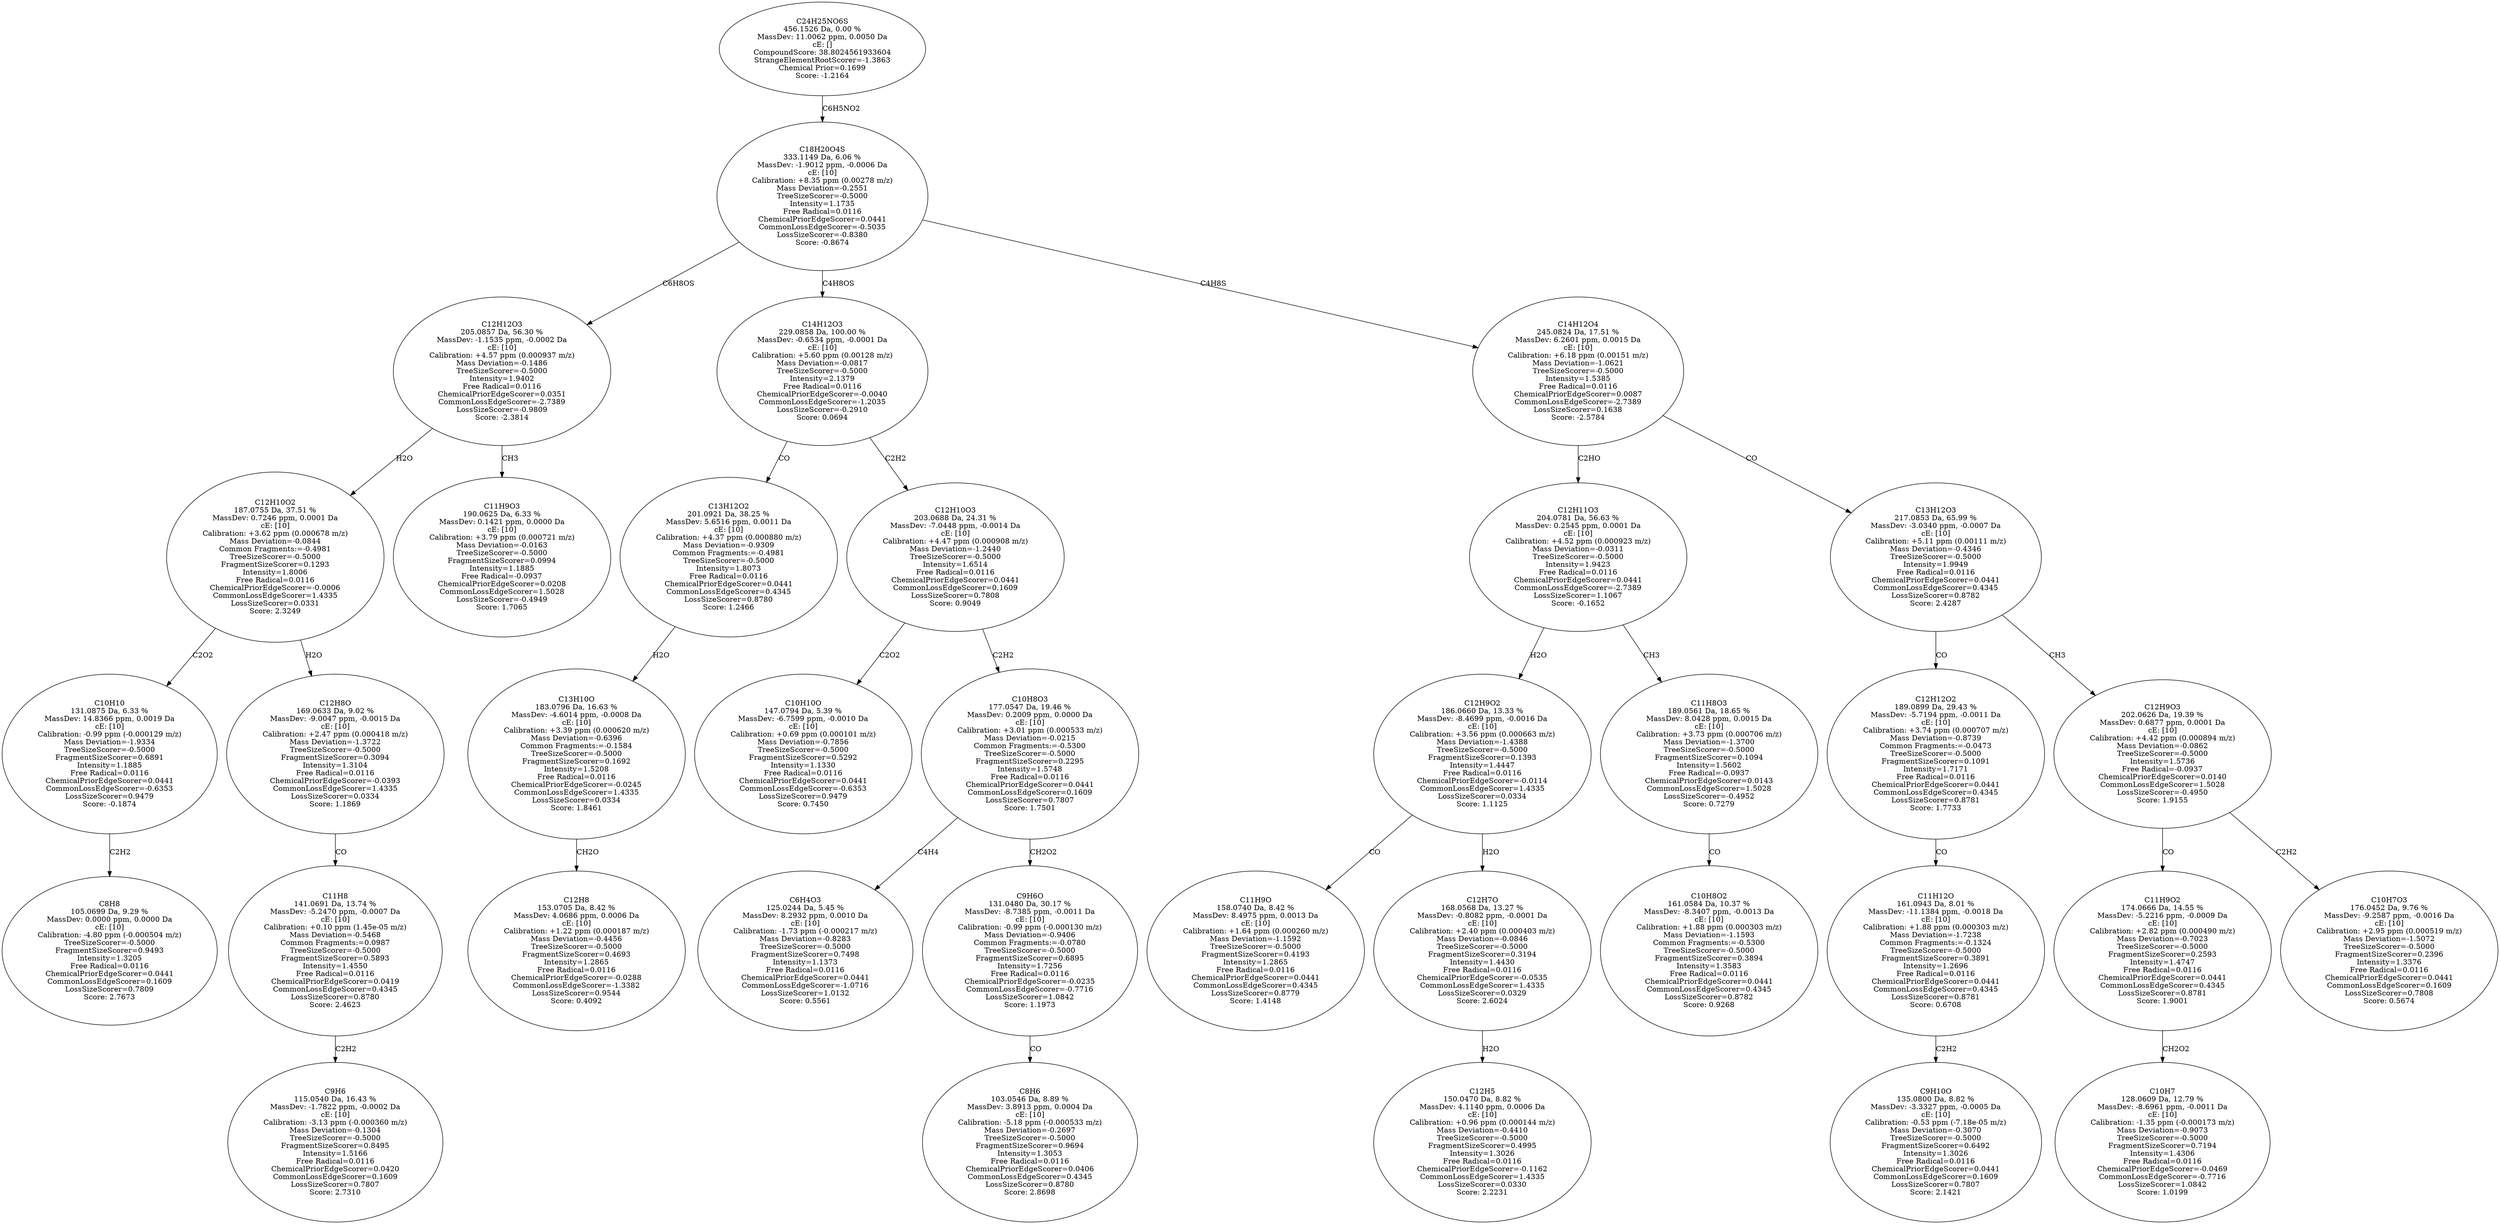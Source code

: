 strict digraph {
v1 [label="C8H8\n105.0699 Da, 9.29 %\nMassDev: 0.0000 ppm, 0.0000 Da\ncE: [10]\nCalibration: -4.80 ppm (-0.000504 m/z)\nTreeSizeScorer=-0.5000\nFragmentSizeScorer=0.9493\nIntensity=1.3205\nFree Radical=0.0116\nChemicalPriorEdgeScorer=0.0441\nCommonLossEdgeScorer=0.1609\nLossSizeScorer=0.7809\nScore: 2.7673"];
v2 [label="C10H10\n131.0875 Da, 6.33 %\nMassDev: 14.8366 ppm, 0.0019 Da\ncE: [10]\nCalibration: -0.99 ppm (-0.000129 m/z)\nMass Deviation=-1.9334\nTreeSizeScorer=-0.5000\nFragmentSizeScorer=0.6891\nIntensity=1.1885\nFree Radical=0.0116\nChemicalPriorEdgeScorer=0.0441\nCommonLossEdgeScorer=-0.6353\nLossSizeScorer=0.9479\nScore: -0.1874"];
v3 [label="C9H6\n115.0540 Da, 16.43 %\nMassDev: -1.7822 ppm, -0.0002 Da\ncE: [10]\nCalibration: -3.13 ppm (-0.000360 m/z)\nMass Deviation=-0.1304\nTreeSizeScorer=-0.5000\nFragmentSizeScorer=0.8495\nIntensity=1.5166\nFree Radical=0.0116\nChemicalPriorEdgeScorer=0.0420\nCommonLossEdgeScorer=0.1609\nLossSizeScorer=0.7807\nScore: 2.7310"];
v4 [label="C11H8\n141.0691 Da, 13.74 %\nMassDev: -5.2470 ppm, -0.0007 Da\ncE: [10]\nCalibration: +0.10 ppm (1.45e-05 m/z)\nMass Deviation=-0.5468\nCommon Fragments:=0.0987\nTreeSizeScorer=-0.5000\nFragmentSizeScorer=0.5893\nIntensity=1.4550\nFree Radical=0.0116\nChemicalPriorEdgeScorer=0.0419\nCommonLossEdgeScorer=0.4345\nLossSizeScorer=0.8780\nScore: 2.4623"];
v5 [label="C12H8O\n169.0633 Da, 9.02 %\nMassDev: -9.0047 ppm, -0.0015 Da\ncE: [10]\nCalibration: +2.47 ppm (0.000418 m/z)\nMass Deviation=-1.3722\nTreeSizeScorer=-0.5000\nFragmentSizeScorer=0.3094\nIntensity=1.3104\nFree Radical=0.0116\nChemicalPriorEdgeScorer=-0.0393\nCommonLossEdgeScorer=1.4335\nLossSizeScorer=0.0334\nScore: 1.1869"];
v6 [label="C12H10O2\n187.0755 Da, 37.51 %\nMassDev: 0.7246 ppm, 0.0001 Da\ncE: [10]\nCalibration: +3.62 ppm (0.000678 m/z)\nMass Deviation=-0.0844\nCommon Fragments:=-0.4981\nTreeSizeScorer=-0.5000\nFragmentSizeScorer=0.1293\nIntensity=1.8006\nFree Radical=0.0116\nChemicalPriorEdgeScorer=-0.0006\nCommonLossEdgeScorer=1.4335\nLossSizeScorer=0.0331\nScore: 2.3249"];
v7 [label="C11H9O3\n190.0625 Da, 6.33 %\nMassDev: 0.1421 ppm, 0.0000 Da\ncE: [10]\nCalibration: +3.79 ppm (0.000721 m/z)\nMass Deviation=-0.0163\nTreeSizeScorer=-0.5000\nFragmentSizeScorer=0.0994\nIntensity=1.1885\nFree Radical=-0.0937\nChemicalPriorEdgeScorer=0.0208\nCommonLossEdgeScorer=1.5028\nLossSizeScorer=-0.4949\nScore: 1.7065"];
v8 [label="C12H12O3\n205.0857 Da, 56.30 %\nMassDev: -1.1535 ppm, -0.0002 Da\ncE: [10]\nCalibration: +4.57 ppm (0.000937 m/z)\nMass Deviation=-0.1486\nTreeSizeScorer=-0.5000\nIntensity=1.9402\nFree Radical=0.0116\nChemicalPriorEdgeScorer=0.0351\nCommonLossEdgeScorer=-2.7389\nLossSizeScorer=-0.9809\nScore: -2.3814"];
v9 [label="C12H8\n153.0705 Da, 8.42 %\nMassDev: 4.0686 ppm, 0.0006 Da\ncE: [10]\nCalibration: +1.22 ppm (0.000187 m/z)\nMass Deviation=-0.4456\nTreeSizeScorer=-0.5000\nFragmentSizeScorer=0.4693\nIntensity=1.2865\nFree Radical=0.0116\nChemicalPriorEdgeScorer=-0.0288\nCommonLossEdgeScorer=-1.3382\nLossSizeScorer=0.9544\nScore: 0.4092"];
v10 [label="C13H10O\n183.0796 Da, 16.63 %\nMassDev: -4.6014 ppm, -0.0008 Da\ncE: [10]\nCalibration: +3.39 ppm (0.000620 m/z)\nMass Deviation=-0.6396\nCommon Fragments:=-0.1584\nTreeSizeScorer=-0.5000\nFragmentSizeScorer=0.1692\nIntensity=1.5208\nFree Radical=0.0116\nChemicalPriorEdgeScorer=-0.0245\nCommonLossEdgeScorer=1.4335\nLossSizeScorer=0.0334\nScore: 1.8461"];
v11 [label="C13H12O2\n201.0921 Da, 38.25 %\nMassDev: 5.6516 ppm, 0.0011 Da\ncE: [10]\nCalibration: +4.37 ppm (0.000880 m/z)\nMass Deviation=-0.9309\nCommon Fragments:=-0.4981\nTreeSizeScorer=-0.5000\nIntensity=1.8073\nFree Radical=0.0116\nChemicalPriorEdgeScorer=0.0441\nCommonLossEdgeScorer=0.4345\nLossSizeScorer=0.8780\nScore: 1.2466"];
v12 [label="C10H10O\n147.0794 Da, 5.39 %\nMassDev: -6.7599 ppm, -0.0010 Da\ncE: [10]\nCalibration: +0.69 ppm (0.000101 m/z)\nMass Deviation=-0.7856\nTreeSizeScorer=-0.5000\nFragmentSizeScorer=0.5292\nIntensity=1.1330\nFree Radical=0.0116\nChemicalPriorEdgeScorer=0.0441\nCommonLossEdgeScorer=-0.6353\nLossSizeScorer=0.9479\nScore: 0.7450"];
v13 [label="C6H4O3\n125.0244 Da, 5.45 %\nMassDev: 8.2932 ppm, 0.0010 Da\ncE: [10]\nCalibration: -1.73 ppm (-0.000217 m/z)\nMass Deviation=-0.8283\nTreeSizeScorer=-0.5000\nFragmentSizeScorer=0.7498\nIntensity=1.1373\nFree Radical=0.0116\nChemicalPriorEdgeScorer=0.0441\nCommonLossEdgeScorer=-1.0716\nLossSizeScorer=1.0132\nScore: 0.5561"];
v14 [label="C8H6\n103.0546 Da, 8.89 %\nMassDev: 3.8913 ppm, 0.0004 Da\ncE: [10]\nCalibration: -5.18 ppm (-0.000533 m/z)\nMass Deviation=-0.2697\nTreeSizeScorer=-0.5000\nFragmentSizeScorer=0.9694\nIntensity=1.3053\nFree Radical=0.0116\nChemicalPriorEdgeScorer=0.0406\nCommonLossEdgeScorer=0.4345\nLossSizeScorer=0.8780\nScore: 2.8698"];
v15 [label="C9H6O\n131.0480 Da, 30.17 %\nMassDev: -8.7385 ppm, -0.0011 Da\ncE: [10]\nCalibration: -0.99 ppm (-0.000130 m/z)\nMass Deviation=-0.9406\nCommon Fragments:=-0.0780\nTreeSizeScorer=-0.5000\nFragmentSizeScorer=0.6895\nIntensity=1.7256\nFree Radical=0.0116\nChemicalPriorEdgeScorer=-0.0235\nCommonLossEdgeScorer=-0.7716\nLossSizeScorer=1.0842\nScore: 1.1973"];
v16 [label="C10H8O3\n177.0547 Da, 19.46 %\nMassDev: 0.2009 ppm, 0.0000 Da\ncE: [10]\nCalibration: +3.01 ppm (0.000533 m/z)\nMass Deviation=-0.0215\nCommon Fragments:=-0.5300\nTreeSizeScorer=-0.5000\nFragmentSizeScorer=0.2295\nIntensity=1.5748\nFree Radical=0.0116\nChemicalPriorEdgeScorer=0.0441\nCommonLossEdgeScorer=0.1609\nLossSizeScorer=0.7807\nScore: 1.7501"];
v17 [label="C12H10O3\n203.0688 Da, 24.31 %\nMassDev: -7.0448 ppm, -0.0014 Da\ncE: [10]\nCalibration: +4.47 ppm (0.000908 m/z)\nMass Deviation=-1.2440\nTreeSizeScorer=-0.5000\nIntensity=1.6514\nFree Radical=0.0116\nChemicalPriorEdgeScorer=0.0441\nCommonLossEdgeScorer=0.1609\nLossSizeScorer=0.7808\nScore: 0.9049"];
v18 [label="C14H12O3\n229.0858 Da, 100.00 %\nMassDev: -0.6534 ppm, -0.0001 Da\ncE: [10]\nCalibration: +5.60 ppm (0.00128 m/z)\nMass Deviation=-0.0817\nTreeSizeScorer=-0.5000\nIntensity=2.1379\nFree Radical=0.0116\nChemicalPriorEdgeScorer=-0.0040\nCommonLossEdgeScorer=-1.2035\nLossSizeScorer=-0.2910\nScore: 0.0694"];
v19 [label="C11H9O\n158.0740 Da, 8.42 %\nMassDev: 8.4975 ppm, 0.0013 Da\ncE: [10]\nCalibration: +1.64 ppm (0.000260 m/z)\nMass Deviation=-1.1592\nTreeSizeScorer=-0.5000\nFragmentSizeScorer=0.4193\nIntensity=1.2865\nFree Radical=0.0116\nChemicalPriorEdgeScorer=0.0441\nCommonLossEdgeScorer=0.4345\nLossSizeScorer=0.8779\nScore: 1.4148"];
v20 [label="C12H5\n150.0470 Da, 8.82 %\nMassDev: 4.1140 ppm, 0.0006 Da\ncE: [10]\nCalibration: +0.96 ppm (0.000144 m/z)\nMass Deviation=-0.4410\nTreeSizeScorer=-0.5000\nFragmentSizeScorer=0.4995\nIntensity=1.3026\nFree Radical=0.0116\nChemicalPriorEdgeScorer=-0.1162\nCommonLossEdgeScorer=1.4335\nLossSizeScorer=0.0330\nScore: 2.2231"];
v21 [label="C12H7O\n168.0568 Da, 13.27 %\nMassDev: -0.8082 ppm, -0.0001 Da\ncE: [10]\nCalibration: +2.40 ppm (0.000403 m/z)\nMass Deviation=-0.0846\nTreeSizeScorer=-0.5000\nFragmentSizeScorer=0.3194\nIntensity=1.4430\nFree Radical=0.0116\nChemicalPriorEdgeScorer=-0.0535\nCommonLossEdgeScorer=1.4335\nLossSizeScorer=0.0329\nScore: 2.6024"];
v22 [label="C12H9O2\n186.0660 Da, 13.33 %\nMassDev: -8.4699 ppm, -0.0016 Da\ncE: [10]\nCalibration: +3.56 ppm (0.000663 m/z)\nMass Deviation=-1.4388\nTreeSizeScorer=-0.5000\nFragmentSizeScorer=0.1393\nIntensity=1.4447\nFree Radical=0.0116\nChemicalPriorEdgeScorer=-0.0114\nCommonLossEdgeScorer=1.4335\nLossSizeScorer=0.0334\nScore: 1.1125"];
v23 [label="C10H8O2\n161.0584 Da, 10.37 %\nMassDev: -8.3407 ppm, -0.0013 Da\ncE: [10]\nCalibration: +1.88 ppm (0.000303 m/z)\nMass Deviation=-1.1593\nCommon Fragments:=-0.5300\nTreeSizeScorer=-0.5000\nFragmentSizeScorer=0.3894\nIntensity=1.3583\nFree Radical=0.0116\nChemicalPriorEdgeScorer=0.0441\nCommonLossEdgeScorer=0.4345\nLossSizeScorer=0.8782\nScore: 0.9268"];
v24 [label="C11H8O3\n189.0561 Da, 18.65 %\nMassDev: 8.0428 ppm, 0.0015 Da\ncE: [10]\nCalibration: +3.73 ppm (0.000706 m/z)\nMass Deviation=-1.3700\nTreeSizeScorer=-0.5000\nFragmentSizeScorer=0.1094\nIntensity=1.5602\nFree Radical=-0.0937\nChemicalPriorEdgeScorer=0.0143\nCommonLossEdgeScorer=1.5028\nLossSizeScorer=-0.4952\nScore: 0.7279"];
v25 [label="C12H11O3\n204.0781 Da, 56.63 %\nMassDev: 0.2545 ppm, 0.0001 Da\ncE: [10]\nCalibration: +4.52 ppm (0.000923 m/z)\nMass Deviation=-0.0311\nTreeSizeScorer=-0.5000\nIntensity=1.9423\nFree Radical=0.0116\nChemicalPriorEdgeScorer=0.0441\nCommonLossEdgeScorer=-2.7389\nLossSizeScorer=1.1067\nScore: -0.1652"];
v26 [label="C9H10O\n135.0800 Da, 8.82 %\nMassDev: -3.3327 ppm, -0.0005 Da\ncE: [10]\nCalibration: -0.53 ppm (-7.18e-05 m/z)\nMass Deviation=-0.3070\nTreeSizeScorer=-0.5000\nFragmentSizeScorer=0.6492\nIntensity=1.3026\nFree Radical=0.0116\nChemicalPriorEdgeScorer=0.0441\nCommonLossEdgeScorer=0.1609\nLossSizeScorer=0.7807\nScore: 2.1421"];
v27 [label="C11H12O\n161.0943 Da, 8.01 %\nMassDev: -11.1384 ppm, -0.0018 Da\ncE: [10]\nCalibration: +1.88 ppm (0.000303 m/z)\nMass Deviation=-1.7238\nCommon Fragments:=-0.1324\nTreeSizeScorer=-0.5000\nFragmentSizeScorer=0.3891\nIntensity=1.2696\nFree Radical=0.0116\nChemicalPriorEdgeScorer=0.0441\nCommonLossEdgeScorer=0.4345\nLossSizeScorer=0.8781\nScore: 0.6708"];
v28 [label="C12H12O2\n189.0899 Da, 29.43 %\nMassDev: -5.7194 ppm, -0.0011 Da\ncE: [10]\nCalibration: +3.74 ppm (0.000707 m/z)\nMass Deviation=-0.8739\nCommon Fragments:=-0.0473\nTreeSizeScorer=-0.5000\nFragmentSizeScorer=0.1091\nIntensity=1.7171\nFree Radical=0.0116\nChemicalPriorEdgeScorer=0.0441\nCommonLossEdgeScorer=0.4345\nLossSizeScorer=0.8781\nScore: 1.7733"];
v29 [label="C10H7\n128.0609 Da, 12.79 %\nMassDev: -8.6961 ppm, -0.0011 Da\ncE: [10]\nCalibration: -1.35 ppm (-0.000173 m/z)\nMass Deviation=-0.9073\nTreeSizeScorer=-0.5000\nFragmentSizeScorer=0.7194\nIntensity=1.4306\nFree Radical=0.0116\nChemicalPriorEdgeScorer=-0.0469\nCommonLossEdgeScorer=-0.7716\nLossSizeScorer=1.0842\nScore: 1.0199"];
v30 [label="C11H9O2\n174.0666 Da, 14.55 %\nMassDev: -5.2216 ppm, -0.0009 Da\ncE: [10]\nCalibration: +2.82 ppm (0.000490 m/z)\nMass Deviation=-0.7023\nTreeSizeScorer=-0.5000\nFragmentSizeScorer=0.2593\nIntensity=1.4747\nFree Radical=0.0116\nChemicalPriorEdgeScorer=0.0441\nCommonLossEdgeScorer=0.4345\nLossSizeScorer=0.8781\nScore: 1.9001"];
v31 [label="C10H7O3\n176.0452 Da, 9.76 %\nMassDev: -9.2587 ppm, -0.0016 Da\ncE: [10]\nCalibration: +2.95 ppm (0.000519 m/z)\nMass Deviation=-1.5072\nTreeSizeScorer=-0.5000\nFragmentSizeScorer=0.2396\nIntensity=1.3376\nFree Radical=0.0116\nChemicalPriorEdgeScorer=0.0441\nCommonLossEdgeScorer=0.1609\nLossSizeScorer=0.7808\nScore: 0.5674"];
v32 [label="C12H9O3\n202.0626 Da, 19.39 %\nMassDev: 0.6877 ppm, 0.0001 Da\ncE: [10]\nCalibration: +4.42 ppm (0.000894 m/z)\nMass Deviation=-0.0862\nTreeSizeScorer=-0.5000\nIntensity=1.5736\nFree Radical=-0.0937\nChemicalPriorEdgeScorer=0.0140\nCommonLossEdgeScorer=1.5028\nLossSizeScorer=-0.4950\nScore: 1.9155"];
v33 [label="C13H12O3\n217.0853 Da, 65.99 %\nMassDev: -3.0340 ppm, -0.0007 Da\ncE: [10]\nCalibration: +5.11 ppm (0.00111 m/z)\nMass Deviation=-0.4346\nTreeSizeScorer=-0.5000\nIntensity=1.9949\nFree Radical=0.0116\nChemicalPriorEdgeScorer=0.0441\nCommonLossEdgeScorer=0.4345\nLossSizeScorer=0.8782\nScore: 2.4287"];
v34 [label="C14H12O4\n245.0824 Da, 17.51 %\nMassDev: 6.2601 ppm, 0.0015 Da\ncE: [10]\nCalibration: +6.18 ppm (0.00151 m/z)\nMass Deviation=-1.0621\nTreeSizeScorer=-0.5000\nIntensity=1.5385\nFree Radical=0.0116\nChemicalPriorEdgeScorer=0.0087\nCommonLossEdgeScorer=-2.7389\nLossSizeScorer=0.1638\nScore: -2.5784"];
v35 [label="C18H20O4S\n333.1149 Da, 6.06 %\nMassDev: -1.9012 ppm, -0.0006 Da\ncE: [10]\nCalibration: +8.35 ppm (0.00278 m/z)\nMass Deviation=-0.2551\nTreeSizeScorer=-0.5000\nIntensity=1.1735\nFree Radical=0.0116\nChemicalPriorEdgeScorer=0.0441\nCommonLossEdgeScorer=-0.5035\nLossSizeScorer=-0.8380\nScore: -0.8674"];
v36 [label="C24H25NO6S\n456.1526 Da, 0.00 %\nMassDev: 11.0062 ppm, 0.0050 Da\ncE: []\nCompoundScore: 38.8024561933604\nStrangeElementRootScorer=-1.3863\nChemical Prior=0.1699\nScore: -1.2164"];
v2 -> v1 [label="C2H2"];
v6 -> v2 [label="C2O2"];
v4 -> v3 [label="C2H2"];
v5 -> v4 [label="CO"];
v6 -> v5 [label="H2O"];
v8 -> v6 [label="H2O"];
v8 -> v7 [label="CH3"];
v35 -> v8 [label="C6H8OS"];
v10 -> v9 [label="CH2O"];
v11 -> v10 [label="H2O"];
v18 -> v11 [label="CO"];
v17 -> v12 [label="C2O2"];
v16 -> v13 [label="C4H4"];
v15 -> v14 [label="CO"];
v16 -> v15 [label="CH2O2"];
v17 -> v16 [label="C2H2"];
v18 -> v17 [label="C2H2"];
v35 -> v18 [label="C4H8OS"];
v22 -> v19 [label="CO"];
v21 -> v20 [label="H2O"];
v22 -> v21 [label="H2O"];
v25 -> v22 [label="H2O"];
v24 -> v23 [label="CO"];
v25 -> v24 [label="CH3"];
v34 -> v25 [label="C2HO"];
v27 -> v26 [label="C2H2"];
v28 -> v27 [label="CO"];
v33 -> v28 [label="CO"];
v30 -> v29 [label="CH2O2"];
v32 -> v30 [label="CO"];
v32 -> v31 [label="C2H2"];
v33 -> v32 [label="CH3"];
v34 -> v33 [label="CO"];
v35 -> v34 [label="C4H8S"];
v36 -> v35 [label="C6H5NO2"];
}